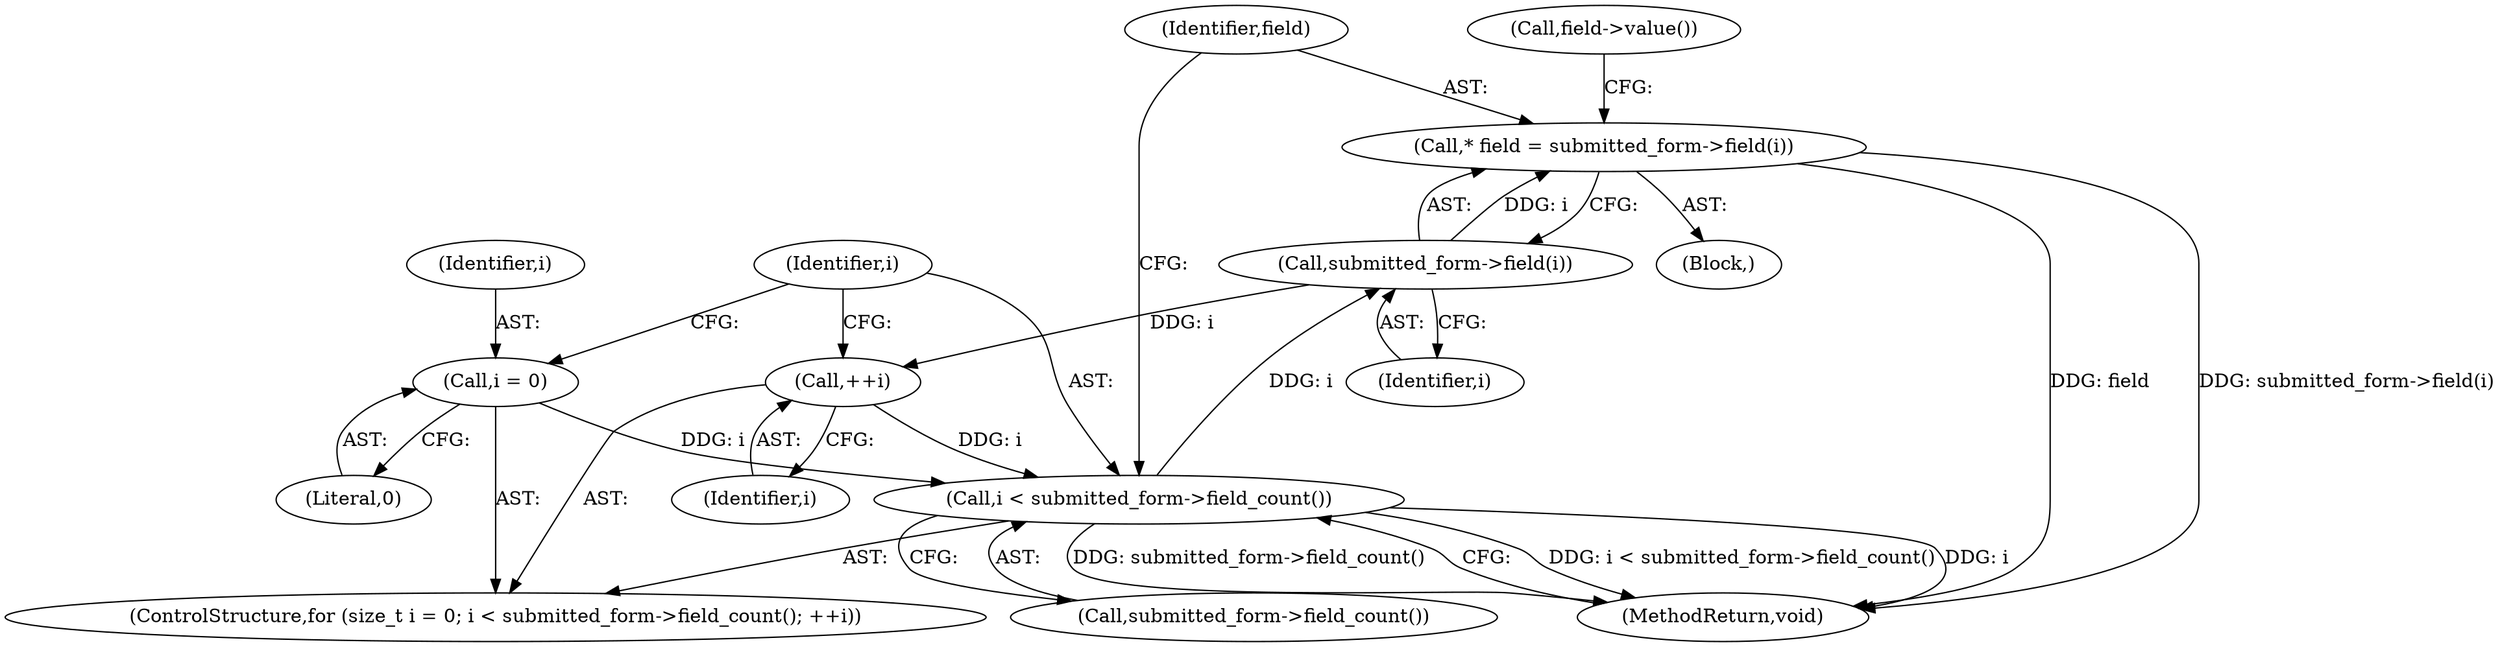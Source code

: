 digraph "0_Chrome_5f372f899b8709dac700710b5f0f90959dcf9ecb@pointer" {
"1000152" [label="(Call,* field = submitted_form->field(i))"];
"1000154" [label="(Call,submitted_form->field(i))"];
"1000145" [label="(Call,i < submitted_form->field_count())"];
"1000148" [label="(Call,++i)"];
"1000142" [label="(Call,i = 0)"];
"1000158" [label="(Call,field->value())"];
"1000149" [label="(Identifier,i)"];
"1000153" [label="(Identifier,field)"];
"1000150" [label="(Block,)"];
"1000152" [label="(Call,* field = submitted_form->field(i))"];
"1000154" [label="(Call,submitted_form->field(i))"];
"1000145" [label="(Call,i < submitted_form->field_count())"];
"1000262" [label="(MethodReturn,void)"];
"1000140" [label="(ControlStructure,for (size_t i = 0; i < submitted_form->field_count(); ++i))"];
"1000146" [label="(Identifier,i)"];
"1000142" [label="(Call,i = 0)"];
"1000148" [label="(Call,++i)"];
"1000147" [label="(Call,submitted_form->field_count())"];
"1000143" [label="(Identifier,i)"];
"1000155" [label="(Identifier,i)"];
"1000144" [label="(Literal,0)"];
"1000152" -> "1000150"  [label="AST: "];
"1000152" -> "1000154"  [label="CFG: "];
"1000153" -> "1000152"  [label="AST: "];
"1000154" -> "1000152"  [label="AST: "];
"1000158" -> "1000152"  [label="CFG: "];
"1000152" -> "1000262"  [label="DDG: field"];
"1000152" -> "1000262"  [label="DDG: submitted_form->field(i)"];
"1000154" -> "1000152"  [label="DDG: i"];
"1000154" -> "1000155"  [label="CFG: "];
"1000155" -> "1000154"  [label="AST: "];
"1000154" -> "1000148"  [label="DDG: i"];
"1000145" -> "1000154"  [label="DDG: i"];
"1000145" -> "1000140"  [label="AST: "];
"1000145" -> "1000147"  [label="CFG: "];
"1000146" -> "1000145"  [label="AST: "];
"1000147" -> "1000145"  [label="AST: "];
"1000153" -> "1000145"  [label="CFG: "];
"1000262" -> "1000145"  [label="CFG: "];
"1000145" -> "1000262"  [label="DDG: i < submitted_form->field_count()"];
"1000145" -> "1000262"  [label="DDG: i"];
"1000145" -> "1000262"  [label="DDG: submitted_form->field_count()"];
"1000148" -> "1000145"  [label="DDG: i"];
"1000142" -> "1000145"  [label="DDG: i"];
"1000148" -> "1000140"  [label="AST: "];
"1000148" -> "1000149"  [label="CFG: "];
"1000149" -> "1000148"  [label="AST: "];
"1000146" -> "1000148"  [label="CFG: "];
"1000142" -> "1000140"  [label="AST: "];
"1000142" -> "1000144"  [label="CFG: "];
"1000143" -> "1000142"  [label="AST: "];
"1000144" -> "1000142"  [label="AST: "];
"1000146" -> "1000142"  [label="CFG: "];
}
